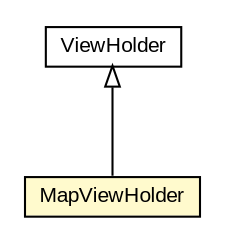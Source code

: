 #!/usr/local/bin/dot
#
# Class diagram 
# Generated by UMLGraph version R5_6-24-gf6e263 (http://www.umlgraph.org/)
#

digraph G {
	edge [fontname="arial",fontsize=10,labelfontname="arial",labelfontsize=10];
	node [fontname="arial",fontsize=10,shape=plaintext];
	nodesep=0.25;
	ranksep=0.5;
	// org.osmdroid.samplefragments.layouts.rec.CustomRecycler.ViewHolder
	c15779 [label=<<table title="org.osmdroid.samplefragments.layouts.rec.CustomRecycler.ViewHolder" border="0" cellborder="1" cellspacing="0" cellpadding="2" port="p" href="./CustomRecycler.ViewHolder.html">
		<tr><td><table border="0" cellspacing="0" cellpadding="1">
<tr><td align="center" balign="center"> ViewHolder </td></tr>
		</table></td></tr>
		</table>>, URL="./CustomRecycler.ViewHolder.html", fontname="arial", fontcolor="black", fontsize=10.0];
	// org.osmdroid.samplefragments.layouts.rec.CustomRecycler.MapViewHolder
	c15780 [label=<<table title="org.osmdroid.samplefragments.layouts.rec.CustomRecycler.MapViewHolder" border="0" cellborder="1" cellspacing="0" cellpadding="2" port="p" bgcolor="lemonChiffon" href="./CustomRecycler.MapViewHolder.html">
		<tr><td><table border="0" cellspacing="0" cellpadding="1">
<tr><td align="center" balign="center"> MapViewHolder </td></tr>
		</table></td></tr>
		</table>>, URL="./CustomRecycler.MapViewHolder.html", fontname="arial", fontcolor="black", fontsize=10.0];
	//org.osmdroid.samplefragments.layouts.rec.CustomRecycler.MapViewHolder extends org.osmdroid.samplefragments.layouts.rec.CustomRecycler.ViewHolder
	c15779:p -> c15780:p [dir=back,arrowtail=empty];
}

